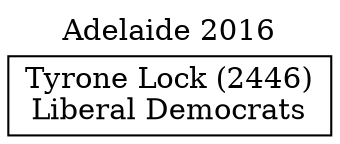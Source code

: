 // House preference flow
digraph "Tyrone Lock (2446)_Adelaide_2016" {
	graph [label="Adelaide 2016" labelloc=t mclimit=10]
	node [shape=box]
	"Tyrone Lock (2446)" [label="Tyrone Lock (2446)
Liberal Democrats"]
}
